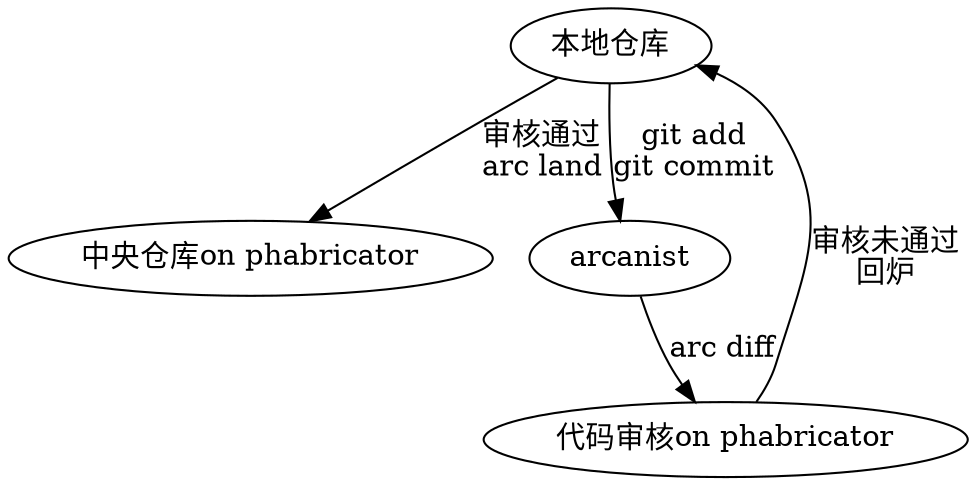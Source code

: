 digraph G {
    local_repo[label="本地仓库"];
    remote_repo[label="中央仓库on phabricator"];
    arcanist[label="arcanist"];
    phabricator[label="代码审核on phabricator"];

    local_repo->arcanist[label="git add\ngit commit"];
    arcanist->phabricator[label="arc diff"];
    phabricator->local_repo[label="审核未通过\n回炉"];
    local_repo->remote_repo[label="审核通过\narc land"];

}
